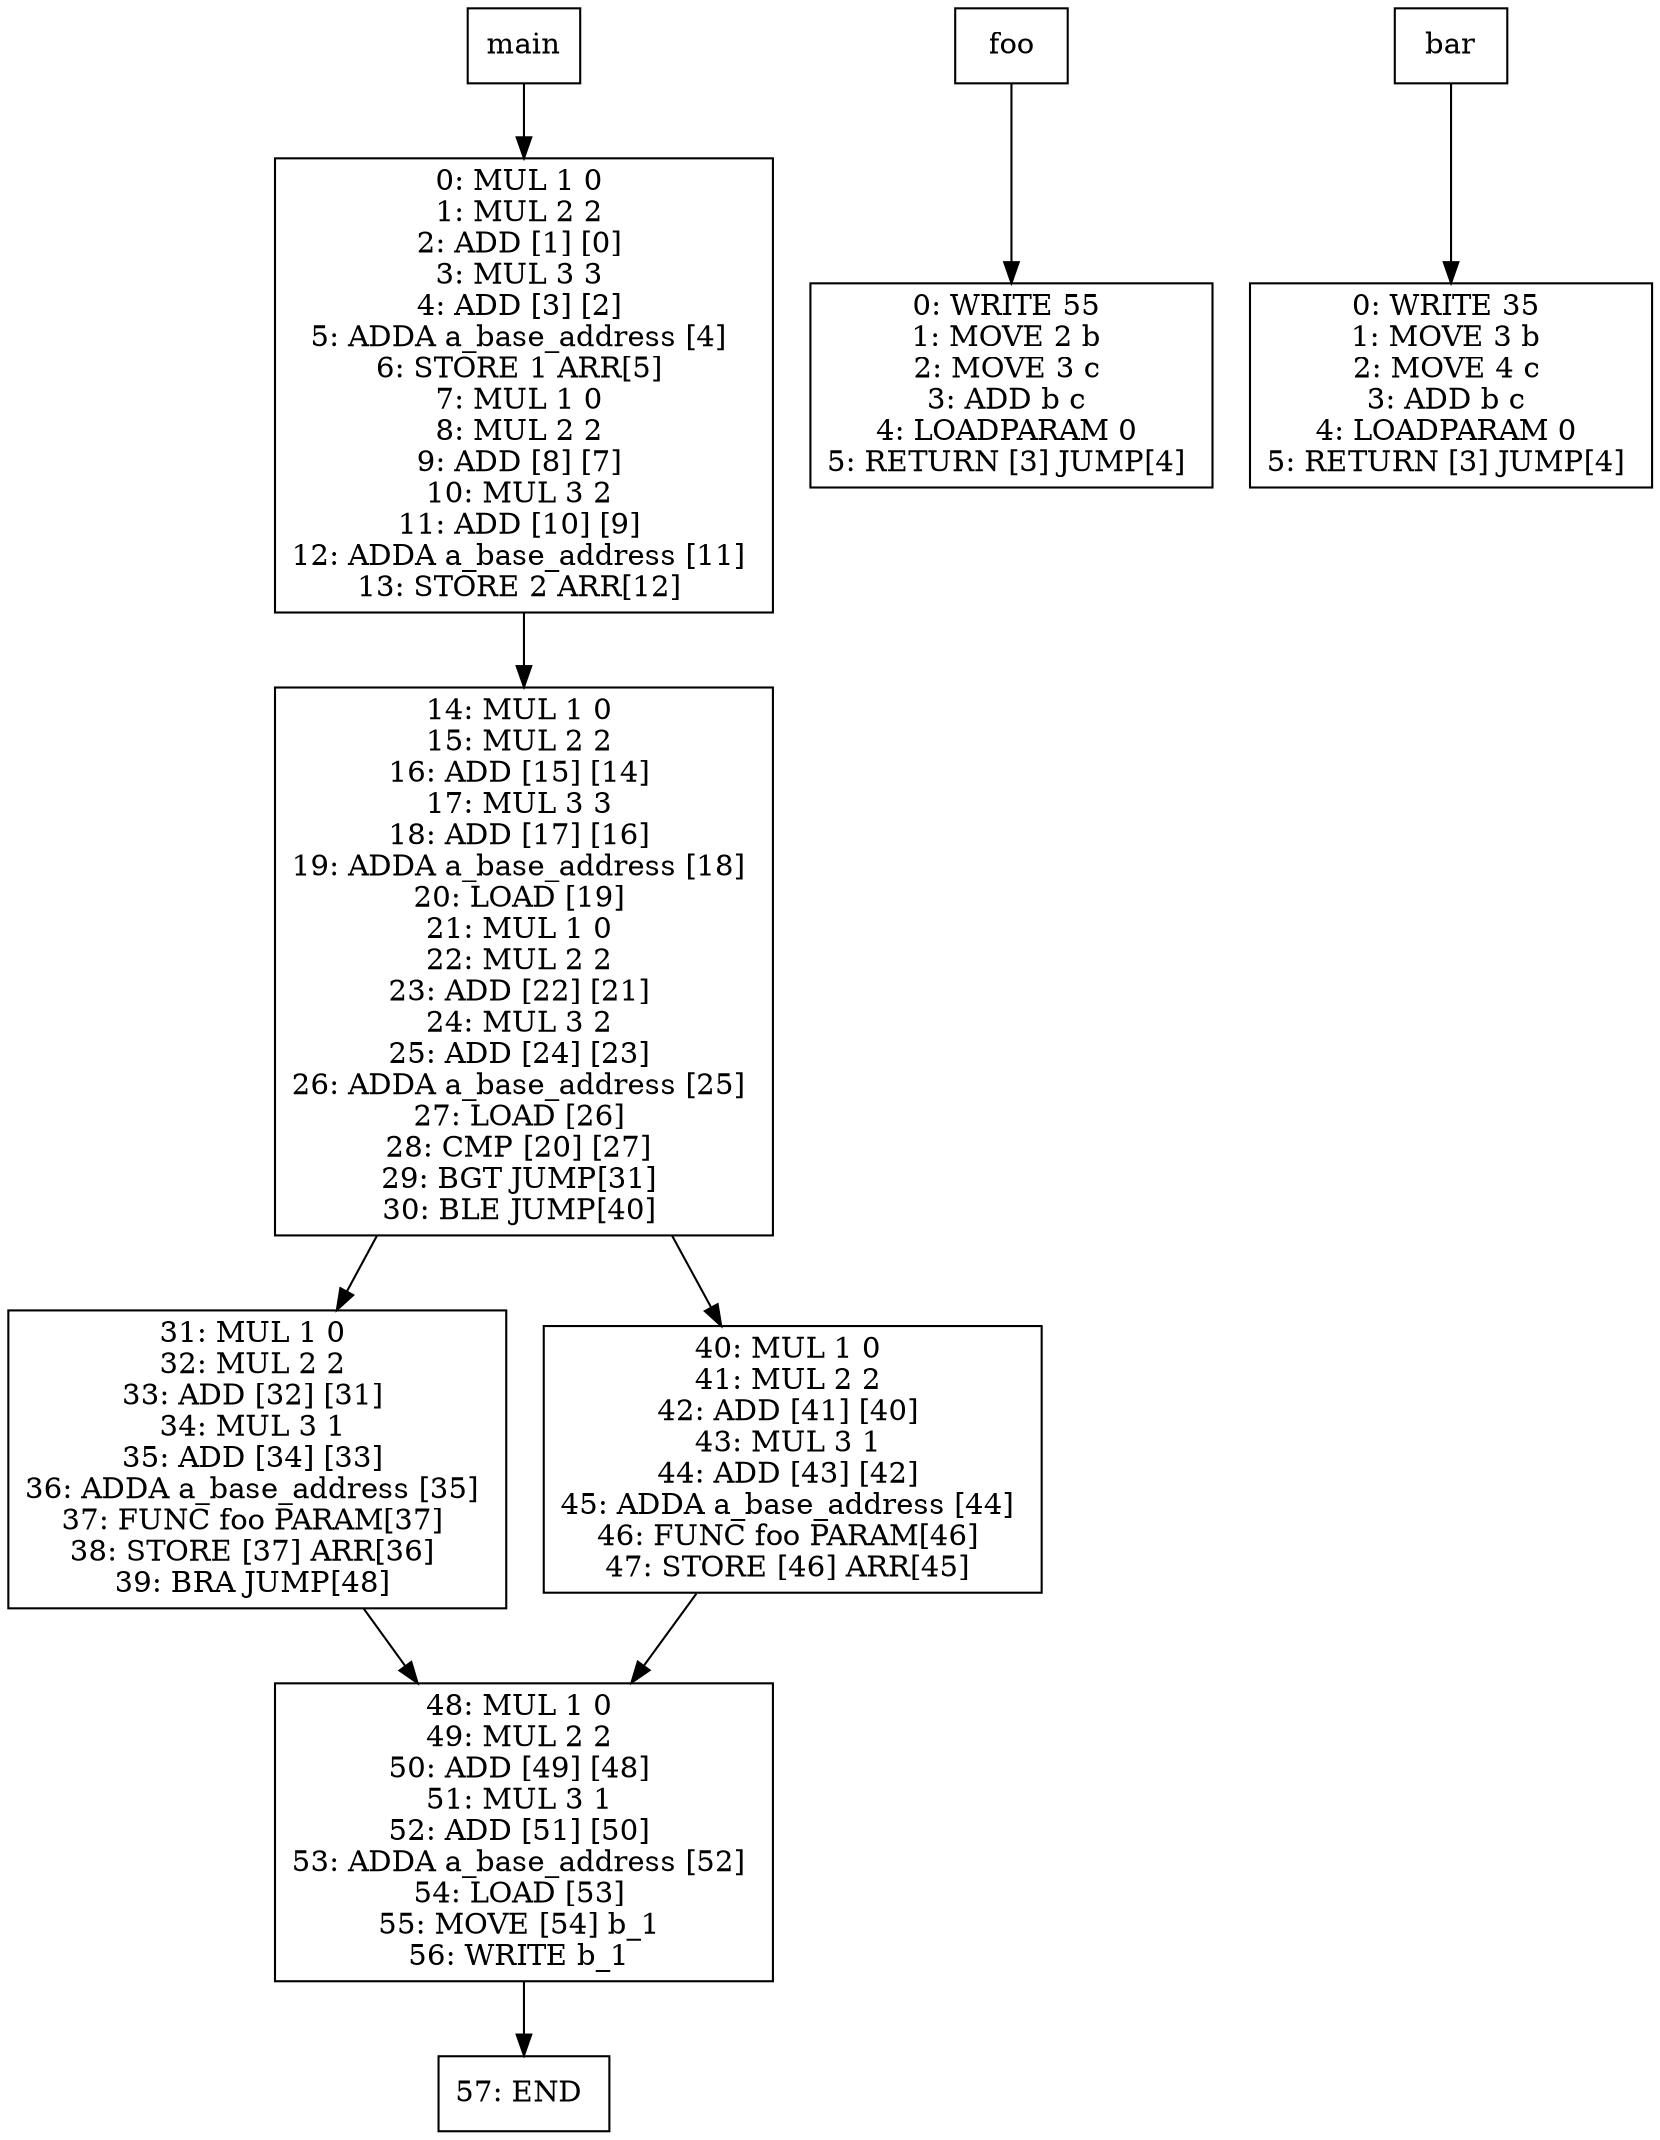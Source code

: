 digraph test003 {
node [shape=box]
1[label="main"]
1 -> 15
15[label="0: MUL 1 0 
1: MUL 2 2 
2: ADD [1] [0] 
3: MUL 3 3 
4: ADD [3] [2] 
5: ADDA a_base_address [4] 
6: STORE 1 ARR[5] 
7: MUL 1 0 
8: MUL 2 2 
9: ADD [8] [7] 
10: MUL 3 2 
11: ADD [10] [9] 
12: ADDA a_base_address [11] 
13: STORE 2 ARR[12] 
"]
15 -> 17
17[label="14: MUL 1 0 
15: MUL 2 2 
16: ADD [15] [14] 
17: MUL 3 3 
18: ADD [17] [16] 
19: ADDA a_base_address [18] 
20: LOAD [19] 
21: MUL 1 0 
22: MUL 2 2 
23: ADD [22] [21] 
24: MUL 3 2 
25: ADD [24] [23] 
26: ADDA a_base_address [25] 
27: LOAD [26] 
28: CMP [20] [27] 
29: BGT JUMP[31] 
30: BLE JUMP[40] 
"]
17 -> 19
19[label="31: MUL 1 0 
32: MUL 2 2 
33: ADD [32] [31] 
34: MUL 3 1 
35: ADD [34] [33] 
36: ADDA a_base_address [35] 
37: FUNC foo PARAM[37] 
38: STORE [37] ARR[36] 
39: BRA JUMP[48] 
"]
19 -> 18
18[label="48: MUL 1 0 
49: MUL 2 2 
50: ADD [49] [48] 
51: MUL 3 1 
52: ADD [51] [50] 
53: ADDA a_base_address [52] 
54: LOAD [53] 
55: MOVE [54] b_1 
56: WRITE b_1 
"]
18 -> 23
23[label="57: END 
"]
17 -> 20
20[label="40: MUL 1 0 
41: MUL 2 2 
42: ADD [41] [40] 
43: MUL 3 1 
44: ADD [43] [42] 
45: ADDA a_base_address [44] 
46: FUNC foo PARAM[46] 
47: STORE [46] ARR[45] 
"]
20 -> 18
5[label="foo"]
5 -> 6
6[label="0: WRITE 55 
1: MOVE 2 b 
2: MOVE 3 c 
3: ADD b c 
4: LOADPARAM 0 
5: RETURN [3] JUMP[4] 
"]
10[label="bar"]
10 -> 11
11[label="0: WRITE 35 
1: MOVE 3 b 
2: MOVE 4 c 
3: ADD b c 
4: LOADPARAM 0 
5: RETURN [3] JUMP[4] 
"]
}
